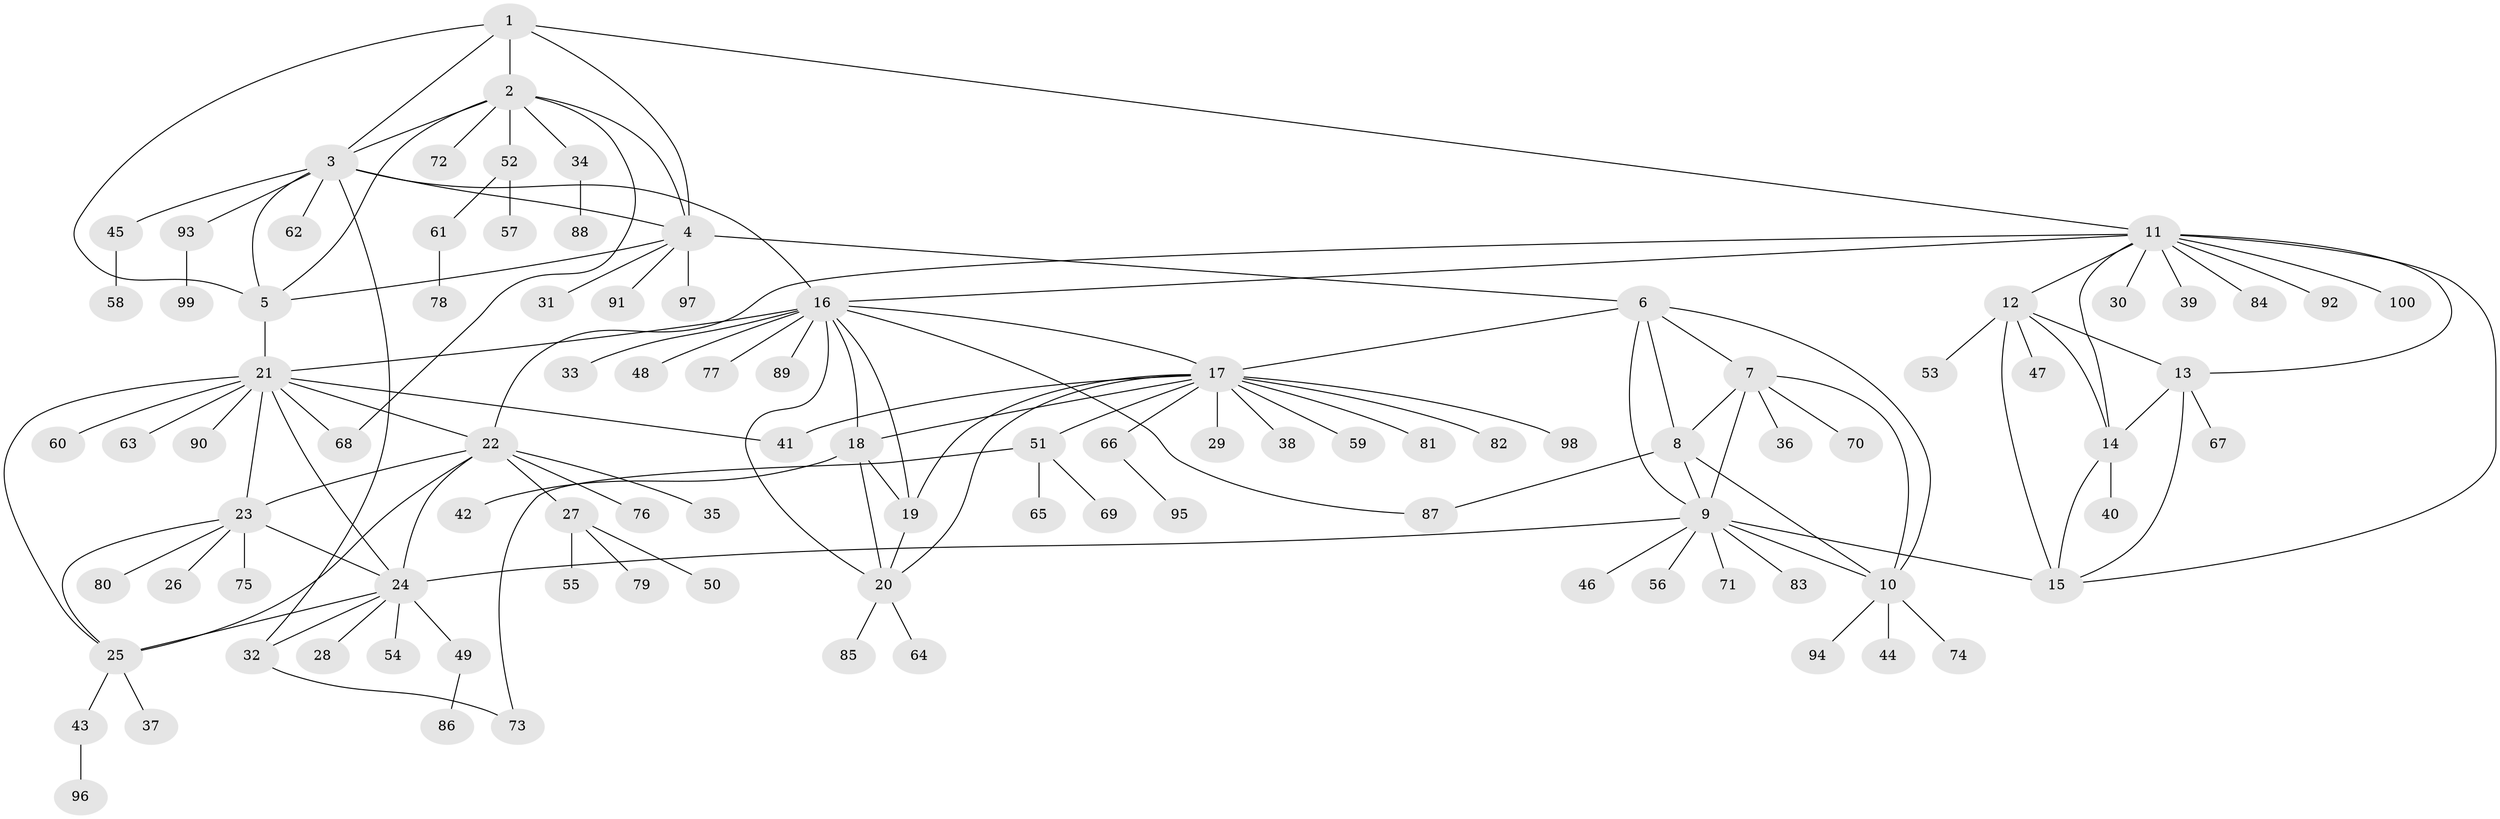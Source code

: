 // coarse degree distribution, {5: 0.05194805194805195, 9: 0.03896103896103896, 7: 0.025974025974025976, 6: 0.025974025974025976, 4: 0.07792207792207792, 11: 0.03896103896103896, 12: 0.025974025974025976, 1: 0.6493506493506493, 3: 0.025974025974025976, 2: 0.03896103896103896}
// Generated by graph-tools (version 1.1) at 2025/24/03/03/25 07:24:09]
// undirected, 100 vertices, 140 edges
graph export_dot {
graph [start="1"]
  node [color=gray90,style=filled];
  1;
  2;
  3;
  4;
  5;
  6;
  7;
  8;
  9;
  10;
  11;
  12;
  13;
  14;
  15;
  16;
  17;
  18;
  19;
  20;
  21;
  22;
  23;
  24;
  25;
  26;
  27;
  28;
  29;
  30;
  31;
  32;
  33;
  34;
  35;
  36;
  37;
  38;
  39;
  40;
  41;
  42;
  43;
  44;
  45;
  46;
  47;
  48;
  49;
  50;
  51;
  52;
  53;
  54;
  55;
  56;
  57;
  58;
  59;
  60;
  61;
  62;
  63;
  64;
  65;
  66;
  67;
  68;
  69;
  70;
  71;
  72;
  73;
  74;
  75;
  76;
  77;
  78;
  79;
  80;
  81;
  82;
  83;
  84;
  85;
  86;
  87;
  88;
  89;
  90;
  91;
  92;
  93;
  94;
  95;
  96;
  97;
  98;
  99;
  100;
  1 -- 2;
  1 -- 3;
  1 -- 4;
  1 -- 5;
  1 -- 11;
  2 -- 3;
  2 -- 4;
  2 -- 5;
  2 -- 34;
  2 -- 52;
  2 -- 68;
  2 -- 72;
  3 -- 4;
  3 -- 5;
  3 -- 16;
  3 -- 32;
  3 -- 45;
  3 -- 62;
  3 -- 93;
  4 -- 5;
  4 -- 6;
  4 -- 31;
  4 -- 91;
  4 -- 97;
  5 -- 21;
  6 -- 7;
  6 -- 8;
  6 -- 9;
  6 -- 10;
  6 -- 17;
  7 -- 8;
  7 -- 9;
  7 -- 10;
  7 -- 36;
  7 -- 70;
  8 -- 9;
  8 -- 10;
  8 -- 87;
  9 -- 10;
  9 -- 15;
  9 -- 24;
  9 -- 46;
  9 -- 56;
  9 -- 71;
  9 -- 83;
  10 -- 44;
  10 -- 74;
  10 -- 94;
  11 -- 12;
  11 -- 13;
  11 -- 14;
  11 -- 15;
  11 -- 16;
  11 -- 22;
  11 -- 30;
  11 -- 39;
  11 -- 84;
  11 -- 92;
  11 -- 100;
  12 -- 13;
  12 -- 14;
  12 -- 15;
  12 -- 47;
  12 -- 53;
  13 -- 14;
  13 -- 15;
  13 -- 67;
  14 -- 15;
  14 -- 40;
  16 -- 17;
  16 -- 18;
  16 -- 19;
  16 -- 20;
  16 -- 21;
  16 -- 33;
  16 -- 48;
  16 -- 77;
  16 -- 87;
  16 -- 89;
  17 -- 18;
  17 -- 19;
  17 -- 20;
  17 -- 29;
  17 -- 38;
  17 -- 41;
  17 -- 51;
  17 -- 59;
  17 -- 66;
  17 -- 81;
  17 -- 82;
  17 -- 98;
  18 -- 19;
  18 -- 20;
  18 -- 42;
  19 -- 20;
  20 -- 64;
  20 -- 85;
  21 -- 22;
  21 -- 23;
  21 -- 24;
  21 -- 25;
  21 -- 41;
  21 -- 60;
  21 -- 63;
  21 -- 68;
  21 -- 90;
  22 -- 23;
  22 -- 24;
  22 -- 25;
  22 -- 27;
  22 -- 35;
  22 -- 76;
  23 -- 24;
  23 -- 25;
  23 -- 26;
  23 -- 75;
  23 -- 80;
  24 -- 25;
  24 -- 28;
  24 -- 32;
  24 -- 49;
  24 -- 54;
  25 -- 37;
  25 -- 43;
  27 -- 50;
  27 -- 55;
  27 -- 79;
  32 -- 73;
  34 -- 88;
  43 -- 96;
  45 -- 58;
  49 -- 86;
  51 -- 65;
  51 -- 69;
  51 -- 73;
  52 -- 57;
  52 -- 61;
  61 -- 78;
  66 -- 95;
  93 -- 99;
}

